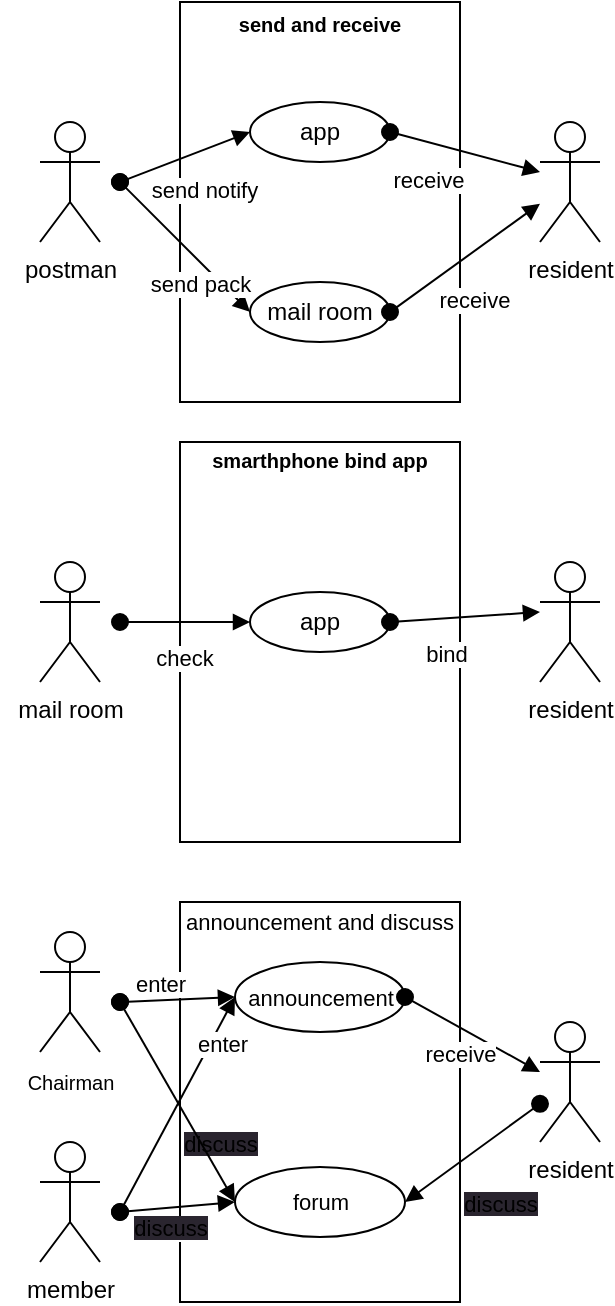 <mxfile>
    <diagram id="BchvI7WIYb1rJNrYavdt" name="第1頁">
        <mxGraphModel dx="810" dy="619" grid="1" gridSize="10" guides="1" tooltips="1" connect="1" arrows="1" fold="1" page="1" pageScale="1" pageWidth="827" pageHeight="1169" math="0" shadow="0">
            <root>
                <mxCell id="0"/>
                <mxCell id="1" parent="0"/>
                <mxCell id="2" value="postman" style="shape=umlActor;verticalLabelPosition=bottom;verticalAlign=top;html=1;" parent="1" vertex="1">
                    <mxGeometry x="190" y="130" width="30" height="60" as="geometry"/>
                </mxCell>
                <mxCell id="3" value="resident" style="shape=umlActor;verticalLabelPosition=bottom;verticalAlign=top;html=1;" parent="1" vertex="1">
                    <mxGeometry x="440" y="130" width="30" height="60" as="geometry"/>
                </mxCell>
                <mxCell id="5" value="&lt;p style=&quot;margin:0px;margin-top:4px;text-align:center;&quot;&gt;&lt;b&gt;&lt;font style=&quot;font-size: 10px;&quot;&gt;send and receive&lt;/font&gt;&lt;/b&gt;&lt;br&gt;&lt;/p&gt;" style="verticalAlign=top;align=left;overflow=fill;fontSize=12;fontFamily=Helvetica;html=1;fillColor=none;" parent="1" vertex="1">
                    <mxGeometry x="260" y="70" width="140" height="200" as="geometry"/>
                </mxCell>
                <mxCell id="8" style="edgeStyle=none;html=1;exitX=0;exitY=0.5;exitDx=0;exitDy=0;entryX=0;entryY=0.5;entryDx=0;entryDy=0;" parent="1" source="6" target="6" edge="1">
                    <mxGeometry relative="1" as="geometry"/>
                </mxCell>
                <mxCell id="6" value="mail room" style="ellipse;whiteSpace=wrap;html=1;" parent="1" vertex="1">
                    <mxGeometry x="295" y="210" width="70" height="30" as="geometry"/>
                </mxCell>
                <mxCell id="9" value="send pack" style="html=1;verticalAlign=bottom;startArrow=oval;startFill=1;endArrow=block;startSize=8;" parent="1" edge="1">
                    <mxGeometry x="0.538" y="-14" width="60" relative="1" as="geometry">
                        <mxPoint x="230" y="160" as="sourcePoint"/>
                        <mxPoint x="295" y="225" as="targetPoint"/>
                        <mxPoint as="offset"/>
                    </mxGeometry>
                </mxCell>
                <mxCell id="13" value="receive" style="html=1;verticalAlign=bottom;startArrow=oval;startFill=1;endArrow=block;startSize=8;exitX=1;exitY=0.5;exitDx=0;exitDy=0;" parent="1" source="6" target="3" edge="1">
                    <mxGeometry x="-0.311" y="-27" width="60" relative="1" as="geometry">
                        <mxPoint x="400" y="170" as="sourcePoint"/>
                        <mxPoint x="440" y="155" as="targetPoint"/>
                        <mxPoint as="offset"/>
                    </mxGeometry>
                </mxCell>
                <mxCell id="15" value="app" style="ellipse;whiteSpace=wrap;html=1;" parent="1" vertex="1">
                    <mxGeometry x="295" y="120" width="70" height="30" as="geometry"/>
                </mxCell>
                <mxCell id="17" value="send notify" style="html=1;verticalAlign=bottom;startArrow=oval;startFill=1;endArrow=block;startSize=8;" parent="1" edge="1">
                    <mxGeometry x="-0.011" y="-27" width="60" relative="1" as="geometry">
                        <mxPoint x="230" y="160" as="sourcePoint"/>
                        <mxPoint x="295" y="135" as="targetPoint"/>
                        <mxPoint as="offset"/>
                    </mxGeometry>
                </mxCell>
                <mxCell id="18" value="receive" style="html=1;verticalAlign=bottom;startArrow=oval;startFill=1;endArrow=block;startSize=8;exitX=1;exitY=0.5;exitDx=0;exitDy=0;" parent="1" source="15" edge="1">
                    <mxGeometry x="-0.311" y="-27" width="60" relative="1" as="geometry">
                        <mxPoint x="400" y="170" as="sourcePoint"/>
                        <mxPoint x="440" y="155" as="targetPoint"/>
                        <mxPoint as="offset"/>
                    </mxGeometry>
                </mxCell>
                <mxCell id="19" value="&lt;span style=&quot;&quot;&gt;mail room&lt;/span&gt;" style="shape=umlActor;verticalLabelPosition=bottom;verticalAlign=top;html=1;" parent="1" vertex="1">
                    <mxGeometry x="190" y="350" width="30" height="60" as="geometry"/>
                </mxCell>
                <mxCell id="20" value="resident" style="shape=umlActor;verticalLabelPosition=bottom;verticalAlign=top;html=1;" parent="1" vertex="1">
                    <mxGeometry x="440" y="350" width="30" height="60" as="geometry"/>
                </mxCell>
                <mxCell id="21" value="&lt;p style=&quot;margin: 4px 0px 0px; text-align: center; font-size: 10px;&quot;&gt;&lt;b&gt;smarthphone bind app&lt;/b&gt;&lt;br&gt;&lt;/p&gt;" style="verticalAlign=top;align=left;overflow=fill;fontSize=12;fontFamily=Helvetica;html=1;fillColor=none;" parent="1" vertex="1">
                    <mxGeometry x="260" y="290" width="140" height="200" as="geometry"/>
                </mxCell>
                <mxCell id="22" style="edgeStyle=none;html=1;exitX=0;exitY=0.5;exitDx=0;exitDy=0;entryX=0;entryY=0.5;entryDx=0;entryDy=0;" parent="1" edge="1">
                    <mxGeometry relative="1" as="geometry">
                        <mxPoint x="295" y="445.0" as="sourcePoint"/>
                        <mxPoint x="295" y="445.0" as="targetPoint"/>
                    </mxGeometry>
                </mxCell>
                <mxCell id="26" value="app" style="ellipse;whiteSpace=wrap;html=1;" parent="1" vertex="1">
                    <mxGeometry x="295" y="365" width="70" height="30" as="geometry"/>
                </mxCell>
                <mxCell id="27" value="check" style="html=1;verticalAlign=bottom;startArrow=oval;startFill=1;endArrow=block;startSize=8;entryX=0;entryY=0.5;entryDx=0;entryDy=0;" parent="1" target="26" edge="1">
                    <mxGeometry x="-0.011" y="-27" width="60" relative="1" as="geometry">
                        <mxPoint x="230" y="380" as="sourcePoint"/>
                        <mxPoint x="295" y="355" as="targetPoint"/>
                        <mxPoint as="offset"/>
                    </mxGeometry>
                </mxCell>
                <mxCell id="28" value="bind" style="html=1;verticalAlign=bottom;startArrow=oval;startFill=1;endArrow=block;startSize=8;exitX=1;exitY=0.5;exitDx=0;exitDy=0;" parent="1" source="26" edge="1">
                    <mxGeometry x="-0.311" y="-27" width="60" relative="1" as="geometry">
                        <mxPoint x="400" y="390" as="sourcePoint"/>
                        <mxPoint x="440" y="375" as="targetPoint"/>
                        <mxPoint as="offset"/>
                    </mxGeometry>
                </mxCell>
                <mxCell id="31" value="&lt;div style=&quot;text-align: start;&quot;&gt;&lt;span style=&quot;background-color: initial; font-size: 0px;&quot;&gt;&lt;font face=&quot;monospace&quot; color=&quot;rgba(0, 0, 0, 0)&quot;&gt;Chairman&lt;/font&gt;&lt;/span&gt;&lt;/div&gt;" style="shape=umlActor;verticalLabelPosition=bottom;verticalAlign=top;html=1;" parent="1" vertex="1">
                    <mxGeometry x="190" y="535" width="30" height="60" as="geometry"/>
                </mxCell>
                <mxCell id="32" value="resident" style="shape=umlActor;verticalLabelPosition=bottom;verticalAlign=top;html=1;" parent="1" vertex="1">
                    <mxGeometry x="440" y="580" width="30" height="60" as="geometry"/>
                </mxCell>
                <mxCell id="33" value="&lt;p style=&quot;margin: 4px 0px 0px; text-align: center; font-size: 11px;&quot;&gt;&lt;font style=&quot;font-size: 11px;&quot;&gt;announcement&amp;nbsp;&lt;/font&gt;&lt;span style=&quot;background-color: initial;&quot;&gt;and&amp;nbsp;&lt;/span&gt;&lt;span style=&quot;background-color: initial;&quot;&gt;discuss&lt;/span&gt;&lt;/p&gt;" style="verticalAlign=top;align=left;overflow=fill;fontSize=12;fontFamily=Helvetica;html=1;fillColor=none;" parent="1" vertex="1">
                    <mxGeometry x="260" y="520" width="140" height="200" as="geometry"/>
                </mxCell>
                <mxCell id="34" style="edgeStyle=none;html=1;exitX=0;exitY=0.5;exitDx=0;exitDy=0;entryX=0;entryY=0.5;entryDx=0;entryDy=0;" parent="1" edge="1">
                    <mxGeometry relative="1" as="geometry">
                        <mxPoint x="295" y="675" as="sourcePoint"/>
                        <mxPoint x="295" y="675" as="targetPoint"/>
                    </mxGeometry>
                </mxCell>
                <mxCell id="35" value="&lt;span style=&quot;font-size: 11px;&quot;&gt;announcement&lt;/span&gt;" style="ellipse;whiteSpace=wrap;html=1;" parent="1" vertex="1">
                    <mxGeometry x="287.5" y="550" width="85" height="35" as="geometry"/>
                </mxCell>
                <mxCell id="36" value="enter" style="html=1;verticalAlign=bottom;startArrow=oval;startFill=1;endArrow=block;startSize=8;entryX=0;entryY=0.5;entryDx=0;entryDy=0;" parent="1" target="35" edge="1">
                    <mxGeometry x="-0.306" y="-1" width="60" relative="1" as="geometry">
                        <mxPoint x="230" y="570" as="sourcePoint"/>
                        <mxPoint x="295" y="585" as="targetPoint"/>
                        <mxPoint as="offset"/>
                    </mxGeometry>
                </mxCell>
                <mxCell id="37" value="receive" style="html=1;verticalAlign=bottom;startArrow=oval;startFill=1;endArrow=block;startSize=8;exitX=1;exitY=0.5;exitDx=0;exitDy=0;" parent="1" source="35" edge="1">
                    <mxGeometry x="0.094" y="-19" width="60" relative="1" as="geometry">
                        <mxPoint x="400" y="620" as="sourcePoint"/>
                        <mxPoint x="440" y="605" as="targetPoint"/>
                        <mxPoint as="offset"/>
                    </mxGeometry>
                </mxCell>
                <mxCell id="38" value="member" style="shape=umlActor;verticalLabelPosition=bottom;verticalAlign=top;html=1;" parent="1" vertex="1">
                    <mxGeometry x="190" y="640" width="30" height="60" as="geometry"/>
                </mxCell>
                <mxCell id="39" value="&lt;span style=&quot;background-color: rgb(42, 37, 47);&quot;&gt;discuss&lt;/span&gt;" style="html=1;verticalAlign=bottom;startArrow=oval;startFill=1;endArrow=block;startSize=8;entryX=0;entryY=0.5;entryDx=0;entryDy=0;" parent="1" target="35" edge="1">
                    <mxGeometry x="-0.252" y="-32" width="60" relative="1" as="geometry">
                        <mxPoint x="230" y="675.0" as="sourcePoint"/>
                        <mxPoint x="295.0" y="715" as="targetPoint"/>
                        <mxPoint as="offset"/>
                    </mxGeometry>
                </mxCell>
                <mxCell id="40" value="Chairman" style="text;html=1;align=center;verticalAlign=middle;resizable=0;points=[];autosize=1;strokeColor=none;fillColor=none;fontSize=10;" parent="1" vertex="1">
                    <mxGeometry x="170" y="595" width="70" height="30" as="geometry"/>
                </mxCell>
                <mxCell id="41" value="&lt;span style=&quot;font-size: 11px;&quot;&gt;forum&lt;/span&gt;" style="ellipse;whiteSpace=wrap;html=1;" parent="1" vertex="1">
                    <mxGeometry x="287.5" y="652.5" width="85" height="35" as="geometry"/>
                </mxCell>
                <mxCell id="42" value="enter" style="html=1;verticalAlign=bottom;startArrow=oval;startFill=1;endArrow=block;startSize=8;entryX=0;entryY=0.5;entryDx=0;entryDy=0;" parent="1" target="41" edge="1">
                    <mxGeometry x="-0.117" y="28" width="60" relative="1" as="geometry">
                        <mxPoint x="230" y="570" as="sourcePoint"/>
                        <mxPoint x="295" y="585" as="targetPoint"/>
                        <mxPoint x="1" as="offset"/>
                    </mxGeometry>
                </mxCell>
                <mxCell id="43" value="&lt;span style=&quot;background-color: rgb(42, 37, 47);&quot;&gt;discuss&lt;/span&gt;" style="html=1;verticalAlign=bottom;startArrow=oval;startFill=1;endArrow=block;startSize=8;entryX=0;entryY=0.5;entryDx=0;entryDy=0;" parent="1" target="41" edge="1">
                    <mxGeometry x="-0.184" y="-19" width="60" relative="1" as="geometry">
                        <mxPoint x="230" y="675.0" as="sourcePoint"/>
                        <mxPoint x="295.0" y="715" as="targetPoint"/>
                        <mxPoint as="offset"/>
                    </mxGeometry>
                </mxCell>
                <mxCell id="44" value="&lt;span style=&quot;background-color: rgb(42, 37, 47);&quot;&gt;discuss&lt;/span&gt;" style="html=1;verticalAlign=bottom;startArrow=oval;startFill=1;endArrow=block;startSize=8;entryX=1;entryY=0.5;entryDx=0;entryDy=0;" parent="1" source="32" target="41" edge="1">
                    <mxGeometry x="0.22" y="36" width="60" relative="1" as="geometry">
                        <mxPoint x="430" y="630" as="sourcePoint"/>
                        <mxPoint x="450" y="615" as="targetPoint"/>
                        <mxPoint as="offset"/>
                    </mxGeometry>
                </mxCell>
            </root>
        </mxGraphModel>
    </diagram>
    <diagram id="8FIbbQgQMjcY0TOTjjFn" name="第2頁">
        <mxGraphModel dx="810" dy="619" grid="1" gridSize="10" guides="1" tooltips="1" connect="1" arrows="1" fold="1" page="1" pageScale="1" pageWidth="827" pageHeight="1169" math="0" shadow="0">
            <root>
                <mxCell id="0"/>
                <mxCell id="1" parent="0"/>
                <mxCell id="fk1u5s-ccz2RtQJTNM-J-3" value="resident" style="swimlane;fontStyle=0;childLayout=stackLayout;horizontal=1;startSize=26;fillColor=none;horizontalStack=0;resizeParent=1;resizeParentMax=0;resizeLast=0;collapsible=1;marginBottom=0;" vertex="1" parent="1">
                    <mxGeometry x="130" y="360" width="140" height="78" as="geometry"/>
                </mxCell>
                <mxCell id="fk1u5s-ccz2RtQJTNM-J-4" value="name" style="text;strokeColor=none;fillColor=none;align=left;verticalAlign=top;spacingLeft=4;spacingRight=4;overflow=hidden;rotatable=0;points=[[0,0.5],[1,0.5]];portConstraint=eastwest;" vertex="1" parent="fk1u5s-ccz2RtQJTNM-J-3">
                    <mxGeometry y="26" width="140" height="26" as="geometry"/>
                </mxCell>
                <mxCell id="fk1u5s-ccz2RtQJTNM-J-5" value="bind phone" style="text;strokeColor=none;fillColor=none;align=left;verticalAlign=top;spacingLeft=4;spacingRight=4;overflow=hidden;rotatable=0;points=[[0,0.5],[1,0.5]];portConstraint=eastwest;" vertex="1" parent="fk1u5s-ccz2RtQJTNM-J-3">
                    <mxGeometry y="52" width="140" height="26" as="geometry"/>
                </mxCell>
                <mxCell id="xEoinVYLDJ7ij93mupMe-1" value="mail room" style="swimlane;fontStyle=0;childLayout=stackLayout;horizontal=1;startSize=26;fillColor=none;horizontalStack=0;resizeParent=1;resizeParentMax=0;resizeLast=0;collapsible=1;marginBottom=0;" vertex="1" parent="1">
                    <mxGeometry x="140" y="230" width="140" height="52" as="geometry"/>
                </mxCell>
                <mxCell id="xEoinVYLDJ7ij93mupMe-2" value="pack" style="text;strokeColor=none;fillColor=none;align=left;verticalAlign=top;spacingLeft=4;spacingRight=4;overflow=hidden;rotatable=0;points=[[0,0.5],[1,0.5]];portConstraint=eastwest;" vertex="1" parent="xEoinVYLDJ7ij93mupMe-1">
                    <mxGeometry y="26" width="140" height="26" as="geometry"/>
                </mxCell>
                <mxCell id="zUUBK9Uy2i1KKkSdP2TT-1" value="mail room" style="swimlane;fontStyle=0;childLayout=stackLayout;horizontal=1;startSize=26;fillColor=none;horizontalStack=0;resizeParent=1;resizeParentMax=0;resizeLast=0;collapsible=1;marginBottom=0;" vertex="1" parent="1">
                    <mxGeometry x="414" y="230" width="140" height="52" as="geometry"/>
                </mxCell>
                <mxCell id="zUUBK9Uy2i1KKkSdP2TT-2" value="bind phone" style="text;strokeColor=none;fillColor=none;align=left;verticalAlign=top;spacingLeft=4;spacingRight=4;overflow=hidden;rotatable=0;points=[[0,0.5],[1,0.5]];portConstraint=eastwest;" vertex="1" parent="zUUBK9Uy2i1KKkSdP2TT-1">
                    <mxGeometry y="26" width="140" height="26" as="geometry"/>
                </mxCell>
                <mxCell id="zUUBK9Uy2i1KKkSdP2TT-3" value="Chairman" style="swimlane;fontStyle=0;childLayout=stackLayout;horizontal=1;startSize=26;fillColor=none;horizontalStack=0;resizeParent=1;resizeParentMax=0;resizeLast=0;collapsible=1;marginBottom=0;" vertex="1" parent="1">
                    <mxGeometry x="130" y="490" width="140" height="78" as="geometry"/>
                </mxCell>
                <mxCell id="B4pnH920nmryZ6hAdT3Q-1" value="&lt;span style=&quot;color: rgb(240, 240, 240); font-family: Helvetica; font-size: 11px; font-style: normal; font-variant-ligatures: normal; font-variant-caps: normal; font-weight: 400; letter-spacing: normal; orphans: 2; text-align: center; text-indent: 0px; text-transform: none; widows: 2; word-spacing: 0px; -webkit-text-stroke-width: 0px; background-color: rgb(42, 37, 47); text-decoration-thickness: initial; text-decoration-style: initial; text-decoration-color: initial; float: none; display: inline !important;&quot;&gt;announcement&lt;/span&gt;" style="html=1;verticalAlign=bottom;startArrow=oval;startFill=1;endArrow=block;startSize=8;entryX=0.731;entryY=1.109;entryDx=0;entryDy=0;entryPerimeter=0;" edge="1" parent="zUUBK9Uy2i1KKkSdP2TT-3" target="fk1u5s-ccz2RtQJTNM-J-5">
                    <mxGeometry x="-0.266" y="41" width="60" relative="1" as="geometry">
                        <mxPoint x="100" as="sourcePoint"/>
                        <mxPoint x="160" as="targetPoint"/>
                        <mxPoint as="offset"/>
                    </mxGeometry>
                </mxCell>
                <mxCell id="zUUBK9Uy2i1KKkSdP2TT-4" value="name" style="text;strokeColor=none;fillColor=none;align=left;verticalAlign=top;spacingLeft=4;spacingRight=4;overflow=hidden;rotatable=0;points=[[0,0.5],[1,0.5]];portConstraint=eastwest;" vertex="1" parent="zUUBK9Uy2i1KKkSdP2TT-3">
                    <mxGeometry y="26" width="140" height="26" as="geometry"/>
                </mxCell>
                <mxCell id="zUUBK9Uy2i1KKkSdP2TT-5" value="bind phone" style="text;strokeColor=none;fillColor=none;align=left;verticalAlign=top;spacingLeft=4;spacingRight=4;overflow=hidden;rotatable=0;points=[[0,0.5],[1,0.5]];portConstraint=eastwest;" vertex="1" parent="zUUBK9Uy2i1KKkSdP2TT-3">
                    <mxGeometry y="52" width="140" height="26" as="geometry"/>
                </mxCell>
                <mxCell id="zUUBK9Uy2i1KKkSdP2TT-6" value="member" style="swimlane;fontStyle=0;childLayout=stackLayout;horizontal=1;startSize=26;fillColor=none;horizontalStack=0;resizeParent=1;resizeParentMax=0;resizeLast=0;collapsible=1;marginBottom=0;" vertex="1" parent="1">
                    <mxGeometry x="414" y="490" width="140" height="78" as="geometry"/>
                </mxCell>
                <mxCell id="EG7iQ25y-t8wCT-aIFXh-1" value="&lt;span style=&quot;background-color: rgb(42, 37, 47);&quot;&gt;discuss&lt;/span&gt;" style="html=1;verticalAlign=bottom;startArrow=oval;startFill=1;endArrow=block;startSize=8;entryX=0.355;entryY=1.017;entryDx=0;entryDy=0;entryPerimeter=0;" edge="1" parent="zUUBK9Uy2i1KKkSdP2TT-6" target="2fedM910hF36y-5fMlHy-7">
                    <mxGeometry width="60" relative="1" as="geometry">
                        <mxPoint x="116" as="sourcePoint"/>
                        <mxPoint x="176" as="targetPoint"/>
                    </mxGeometry>
                </mxCell>
                <mxCell id="zUUBK9Uy2i1KKkSdP2TT-7" value="name" style="text;strokeColor=none;fillColor=none;align=left;verticalAlign=top;spacingLeft=4;spacingRight=4;overflow=hidden;rotatable=0;points=[[0,0.5],[1,0.5]];portConstraint=eastwest;" vertex="1" parent="zUUBK9Uy2i1KKkSdP2TT-6">
                    <mxGeometry y="26" width="140" height="26" as="geometry"/>
                </mxCell>
                <mxCell id="zUUBK9Uy2i1KKkSdP2TT-8" value="bind phone" style="text;strokeColor=none;fillColor=none;align=left;verticalAlign=top;spacingLeft=4;spacingRight=4;overflow=hidden;rotatable=0;points=[[0,0.5],[1,0.5]];portConstraint=eastwest;" vertex="1" parent="zUUBK9Uy2i1KKkSdP2TT-6">
                    <mxGeometry y="52" width="140" height="26" as="geometry"/>
                </mxCell>
                <mxCell id="aV_zl8tBhM8yD1l3z9mN-1" value="send" style="html=1;verticalAlign=bottom;startArrow=oval;startFill=1;endArrow=block;startSize=8;entryX=-0.012;entryY=0.122;entryDx=0;entryDy=0;entryPerimeter=0;" edge="1" parent="1" target="zUUBK9Uy2i1KKkSdP2TT-2">
                    <mxGeometry width="60" relative="1" as="geometry">
                        <mxPoint x="280" y="260" as="sourcePoint"/>
                        <mxPoint x="340" y="260" as="targetPoint"/>
                    </mxGeometry>
                </mxCell>
                <mxCell id="XwfOnolvDSocvDc6xRxg-1" value="receive" style="html=1;verticalAlign=bottom;startArrow=oval;startFill=1;endArrow=block;startSize=8;entryX=0.999;entryY=0.16;entryDx=0;entryDy=0;entryPerimeter=0;" edge="1" parent="1" source="zUUBK9Uy2i1KKkSdP2TT-2" target="fk1u5s-ccz2RtQJTNM-J-3">
                    <mxGeometry x="0.347" y="-11" width="60" relative="1" as="geometry">
                        <mxPoint x="370" y="330" as="sourcePoint"/>
                        <mxPoint x="430" y="330" as="targetPoint"/>
                        <mxPoint as="offset"/>
                    </mxGeometry>
                </mxCell>
                <mxCell id="B4pnH920nmryZ6hAdT3Q-4" value="&lt;span style=&quot;background-color: rgb(42, 37, 47);&quot;&gt;announcement&lt;/span&gt;" style="html=1;verticalAlign=bottom;startArrow=oval;startFill=1;endArrow=block;startSize=8;" edge="1" parent="1">
                    <mxGeometry x="0.55" y="13" width="60" relative="1" as="geometry">
                        <mxPoint x="410" y="520" as="sourcePoint"/>
                        <mxPoint x="250" y="440" as="targetPoint"/>
                        <Array as="points"/>
                        <mxPoint y="1" as="offset"/>
                    </mxGeometry>
                </mxCell>
                <mxCell id="2fedM910hF36y-5fMlHy-2" value="&lt;span style=&quot;background-color: rgb(42, 37, 47);&quot;&gt;discuss&lt;/span&gt;" style="html=1;verticalAlign=bottom;startArrow=oval;endArrow=block;startSize=8;entryX=0.423;entryY=-0.021;entryDx=0;entryDy=0;entryPerimeter=0;" edge="1" target="zUUBK9Uy2i1KKkSdP2TT-6" parent="1">
                    <mxGeometry x="-0.376" y="-20" relative="1" as="geometry">
                        <mxPoint x="270" y="400" as="sourcePoint"/>
                        <mxPoint x="490" y="410" as="targetPoint"/>
                        <Array as="points">
                            <mxPoint x="470" y="400"/>
                        </Array>
                        <mxPoint as="offset"/>
                    </mxGeometry>
                </mxCell>
                <mxCell id="2fedM910hF36y-5fMlHy-6" value="" style="html=1;verticalAlign=bottom;startArrow=oval;startFill=1;endArrow=block;startSize=8;exitX=1;exitY=0.5;exitDx=0;exitDy=0;entryX=1.011;entryY=-0.012;entryDx=0;entryDy=0;entryPerimeter=0;" edge="1" parent="1" source="fk1u5s-ccz2RtQJTNM-J-4" target="zUUBK9Uy2i1KKkSdP2TT-5">
                    <mxGeometry x="-0.636" y="10" width="60" relative="1" as="geometry">
                        <mxPoint x="270" y="425" as="sourcePoint"/>
                        <mxPoint x="360" y="560" as="targetPoint"/>
                        <Array as="points">
                            <mxPoint x="360" y="400"/>
                            <mxPoint x="360" y="550"/>
                        </Array>
                        <mxPoint as="offset"/>
                    </mxGeometry>
                </mxCell>
                <mxCell id="2fedM910hF36y-5fMlHy-7" value="&lt;span style=&quot;font-size: 11px;&quot;&gt;forum&lt;/span&gt;" style="html=1;" vertex="1" parent="1">
                    <mxGeometry x="490" y="340" width="110" height="50" as="geometry"/>
                </mxCell>
                <mxCell id="EG7iQ25y-t8wCT-aIFXh-2" value="&lt;span style=&quot;background-color: rgb(42, 37, 47);&quot;&gt;discuss&lt;/span&gt;" style="html=1;verticalAlign=bottom;startArrow=oval;startFill=1;endArrow=block;startSize=8;entryX=0;entryY=0.75;entryDx=0;entryDy=0;" edge="1" parent="1" target="2fedM910hF36y-5fMlHy-7">
                    <mxGeometry x="0.092" y="9" width="60" relative="1" as="geometry">
                        <mxPoint x="270" y="380" as="sourcePoint"/>
                        <mxPoint x="330" y="380" as="targetPoint"/>
                        <mxPoint as="offset"/>
                    </mxGeometry>
                </mxCell>
                <mxCell id="20tSQr4wTdxbU89gsxeK-1" value="&lt;span style=&quot;background-color: rgb(42, 37, 47);&quot;&gt;discuss&lt;/span&gt;" style="html=1;verticalAlign=bottom;startArrow=oval;startFill=1;endArrow=block;startSize=8;entryX=0;entryY=1;entryDx=0;entryDy=0;" edge="1" parent="1" target="2fedM910hF36y-5fMlHy-7">
                    <mxGeometry width="60" relative="1" as="geometry">
                        <mxPoint x="270" y="510" as="sourcePoint"/>
                        <mxPoint x="330" y="510" as="targetPoint"/>
                        <Array as="points">
                            <mxPoint x="420" y="470"/>
                        </Array>
                    </mxGeometry>
                </mxCell>
                <mxCell id="YbzxDE7HUXEaKipTbrki-1" value="&lt;span style=&quot;background-color: rgb(42, 37, 47);&quot;&gt;discuss&lt;/span&gt;" style="html=1;verticalAlign=bottom;startArrow=oval;startFill=1;endArrow=block;startSize=8;entryX=0.423;entryY=-0.033;entryDx=0;entryDy=0;entryPerimeter=0;" edge="1" parent="1" target="2fedM910hF36y-5fMlHy-7">
                    <mxGeometry width="60" relative="1" as="geometry">
                        <mxPoint x="520" y="280" as="sourcePoint"/>
                        <mxPoint x="580" y="280" as="targetPoint"/>
                    </mxGeometry>
                </mxCell>
            </root>
        </mxGraphModel>
    </diagram>
    <diagram id="HVtl-XDKX0d9DemjNY_9" name="第3頁">
        <mxGraphModel dx="810" dy="619" grid="1" gridSize="10" guides="1" tooltips="1" connect="1" arrows="1" fold="1" page="1" pageScale="1" pageWidth="827" pageHeight="1169" math="0" shadow="0">
            <root>
                <mxCell id="0"/>
                <mxCell id="1" parent="0"/>
            </root>
        </mxGraphModel>
    </diagram>
</mxfile>